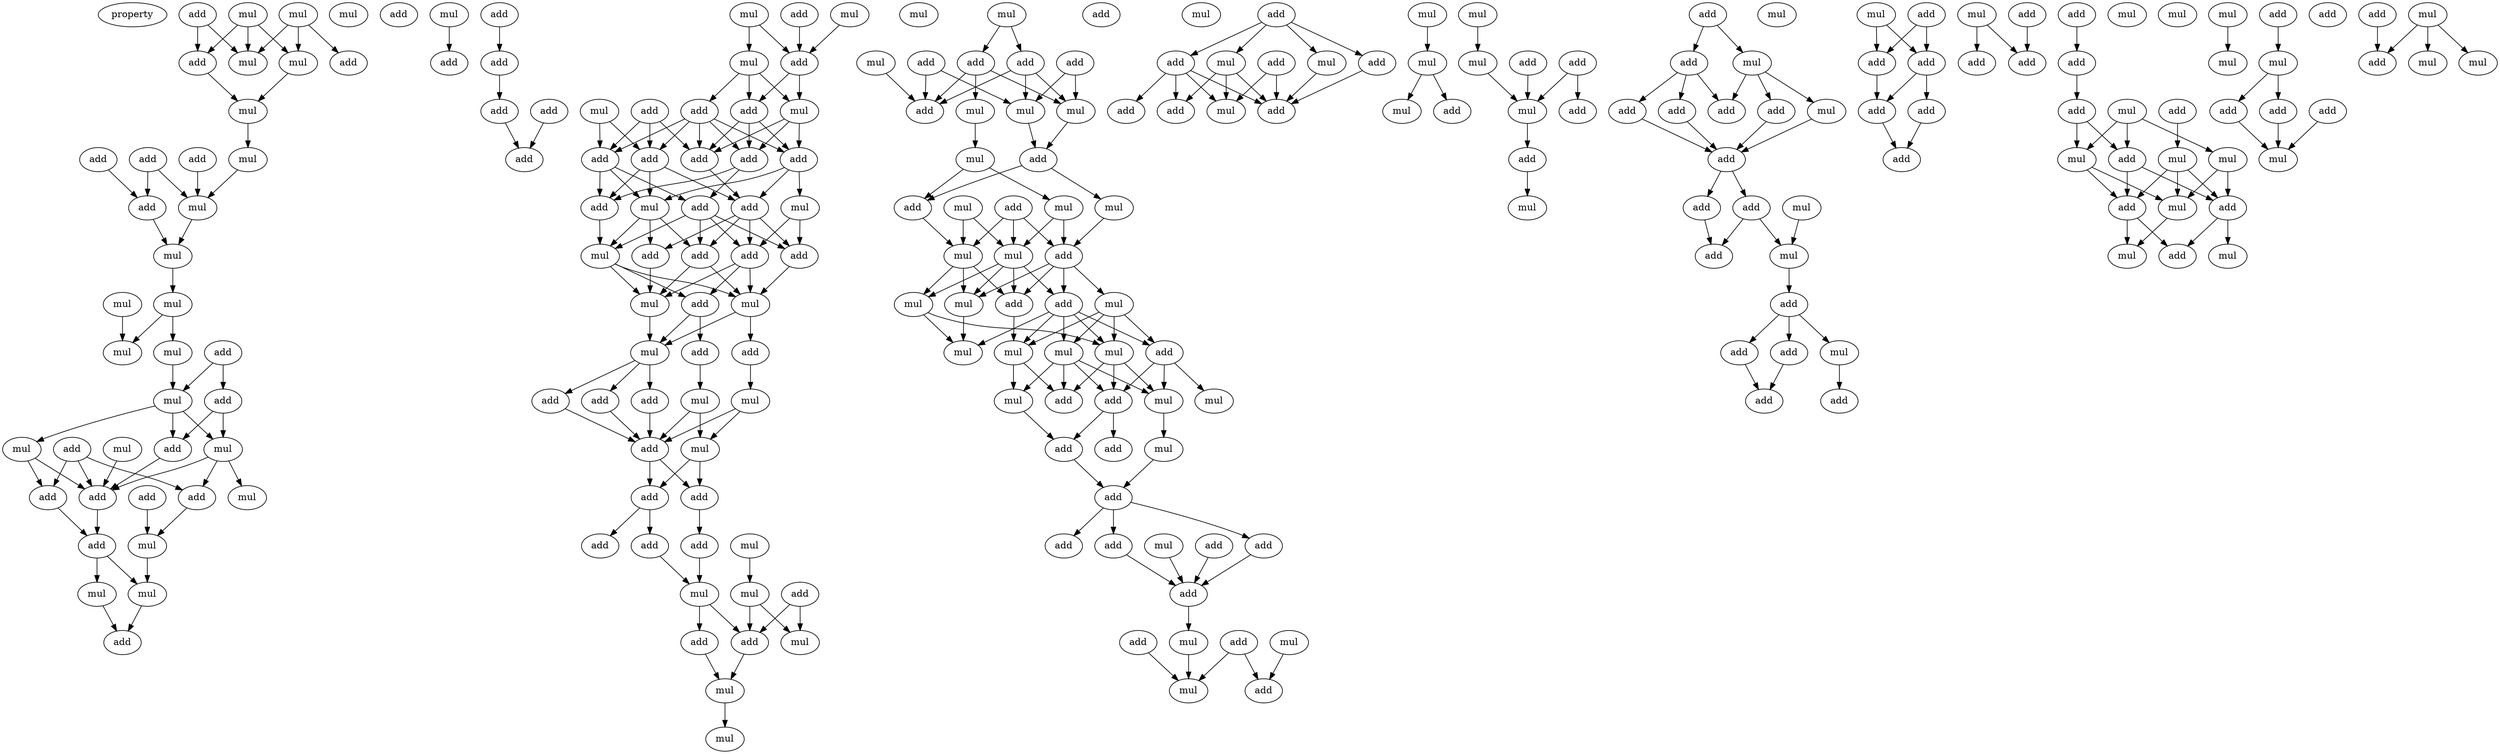 digraph {
    node [fontcolor=black]
    property [mul=2,lf=1.6]
    0 [ label = mul ];
    1 [ label = add ];
    2 [ label = mul ];
    3 [ label = mul ];
    4 [ label = mul ];
    5 [ label = add ];
    6 [ label = add ];
    7 [ label = mul ];
    8 [ label = mul ];
    9 [ label = add ];
    10 [ label = add ];
    11 [ label = mul ];
    12 [ label = add ];
    13 [ label = add ];
    14 [ label = mul ];
    15 [ label = mul ];
    16 [ label = mul ];
    17 [ label = mul ];
    18 [ label = add ];
    19 [ label = mul ];
    20 [ label = add ];
    21 [ label = mul ];
    22 [ label = mul ];
    23 [ label = add ];
    24 [ label = add ];
    25 [ label = mul ];
    26 [ label = mul ];
    27 [ label = mul ];
    28 [ label = add ];
    29 [ label = add ];
    30 [ label = add ];
    31 [ label = add ];
    32 [ label = mul ];
    33 [ label = add ];
    34 [ label = add ];
    35 [ label = mul ];
    36 [ label = mul ];
    37 [ label = mul ];
    38 [ label = mul ];
    39 [ label = add ];
    40 [ label = add ];
    41 [ label = add ];
    42 [ label = add ];
    43 [ label = add ];
    44 [ label = add ];
    45 [ label = add ];
    46 [ label = mul ];
    47 [ label = add ];
    48 [ label = mul ];
    49 [ label = mul ];
    50 [ label = mul ];
    51 [ label = add ];
    52 [ label = add ];
    53 [ label = add ];
    54 [ label = add ];
    55 [ label = mul ];
    56 [ label = mul ];
    57 [ label = add ];
    58 [ label = add ];
    59 [ label = add ];
    60 [ label = add ];
    61 [ label = add ];
    62 [ label = mul ];
    63 [ label = add ];
    64 [ label = add ];
    65 [ label = add ];
    66 [ label = mul ];
    67 [ label = add ];
    68 [ label = add ];
    69 [ label = mul ];
    70 [ label = add ];
    71 [ label = add ];
    72 [ label = mul ];
    73 [ label = mul ];
    74 [ label = add ];
    75 [ label = mul ];
    76 [ label = add ];
    77 [ label = add ];
    78 [ label = mul ];
    79 [ label = add ];
    80 [ label = add ];
    81 [ label = add ];
    82 [ label = mul ];
    83 [ label = mul ];
    84 [ label = add ];
    85 [ label = add ];
    86 [ label = add ];
    87 [ label = add ];
    88 [ label = mul ];
    89 [ label = add ];
    90 [ label = add ];
    91 [ label = add ];
    92 [ label = mul ];
    93 [ label = mul ];
    94 [ label = mul ];
    95 [ label = add ];
    96 [ label = add ];
    97 [ label = mul ];
    98 [ label = mul ];
    99 [ label = mul ];
    100 [ label = mul ];
    101 [ label = add ];
    102 [ label = add ];
    103 [ label = add ];
    104 [ label = add ];
    105 [ label = mul ];
    106 [ label = add ];
    107 [ label = mul ];
    108 [ label = mul ];
    109 [ label = mul ];
    110 [ label = add ];
    111 [ label = mul ];
    112 [ label = add ];
    113 [ label = mul ];
    114 [ label = add ];
    115 [ label = mul ];
    116 [ label = add ];
    117 [ label = mul ];
    118 [ label = mul ];
    119 [ label = mul ];
    120 [ label = add ];
    121 [ label = mul ];
    122 [ label = add ];
    123 [ label = mul ];
    124 [ label = mul ];
    125 [ label = mul ];
    126 [ label = mul ];
    127 [ label = mul ];
    128 [ label = add ];
    129 [ label = add ];
    130 [ label = mul ];
    131 [ label = add ];
    132 [ label = mul ];
    133 [ label = mul ];
    134 [ label = mul ];
    135 [ label = add ];
    136 [ label = add ];
    137 [ label = add ];
    138 [ label = mul ];
    139 [ label = add ];
    140 [ label = add ];
    141 [ label = add ];
    142 [ label = add ];
    143 [ label = add ];
    144 [ label = add ];
    145 [ label = add ];
    146 [ label = mul ];
    147 [ label = add ];
    148 [ label = mul ];
    149 [ label = mul ];
    150 [ label = add ];
    151 [ label = mul ];
    152 [ label = add ];
    153 [ label = mul ];
    154 [ label = add ];
    155 [ label = add ];
    156 [ label = mul ];
    157 [ label = add ];
    158 [ label = add ];
    159 [ label = add ];
    160 [ label = add ];
    161 [ label = mul ];
    162 [ label = mul ];
    163 [ label = mul ];
    164 [ label = mul ];
    165 [ label = mul ];
    166 [ label = add ];
    167 [ label = mul ];
    168 [ label = add ];
    169 [ label = add ];
    170 [ label = add ];
    171 [ label = mul ];
    172 [ label = add ];
    173 [ label = add ];
    174 [ label = mul ];
    175 [ label = add ];
    176 [ label = mul ];
    177 [ label = add ];
    178 [ label = add ];
    179 [ label = mul ];
    180 [ label = add ];
    181 [ label = add ];
    182 [ label = add ];
    183 [ label = mul ];
    184 [ label = add ];
    185 [ label = add ];
    186 [ label = mul ];
    187 [ label = add ];
    188 [ label = add ];
    189 [ label = add ];
    190 [ label = add ];
    191 [ label = mul ];
    192 [ label = mul ];
    193 [ label = add ];
    194 [ label = add ];
    195 [ label = mul ];
    196 [ label = add ];
    197 [ label = add ];
    198 [ label = add ];
    199 [ label = add ];
    200 [ label = add ];
    201 [ label = add ];
    202 [ label = mul ];
    203 [ label = add ];
    204 [ label = add ];
    205 [ label = add ];
    206 [ label = add ];
    207 [ label = add ];
    208 [ label = add ];
    209 [ label = add ];
    210 [ label = mul ];
    211 [ label = add ];
    212 [ label = mul ];
    213 [ label = mul ];
    214 [ label = mul ];
    215 [ label = add ];
    216 [ label = mul ];
    217 [ label = add ];
    218 [ label = mul ];
    219 [ label = mul ];
    220 [ label = add ];
    221 [ label = mul ];
    222 [ label = mul ];
    223 [ label = mul ];
    224 [ label = add ];
    225 [ label = mul ];
    226 [ label = add ];
    227 [ label = mul ];
    228 [ label = add ];
    229 [ label = add ];
    230 [ label = add ];
    231 [ label = add ];
    232 [ label = mul ];
    233 [ label = mul ];
    234 [ label = add ];
    235 [ label = mul ];
    236 [ label = mul ];
    0 -> 4 [ name = 0 ];
    0 -> 5 [ name = 1 ];
    0 -> 7 [ name = 2 ];
    1 -> 6 [ name = 3 ];
    1 -> 7 [ name = 4 ];
    2 -> 4 [ name = 5 ];
    2 -> 6 [ name = 6 ];
    2 -> 7 [ name = 7 ];
    4 -> 8 [ name = 8 ];
    6 -> 8 [ name = 9 ];
    8 -> 11 [ name = 10 ];
    9 -> 14 [ name = 11 ];
    10 -> 13 [ name = 12 ];
    10 -> 14 [ name = 13 ];
    11 -> 14 [ name = 14 ];
    12 -> 13 [ name = 15 ];
    13 -> 15 [ name = 16 ];
    14 -> 15 [ name = 17 ];
    15 -> 16 [ name = 18 ];
    16 -> 19 [ name = 19 ];
    16 -> 21 [ name = 20 ];
    17 -> 19 [ name = 21 ];
    18 -> 22 [ name = 22 ];
    18 -> 23 [ name = 23 ];
    21 -> 22 [ name = 24 ];
    22 -> 24 [ name = 25 ];
    22 -> 25 [ name = 26 ];
    22 -> 26 [ name = 27 ];
    23 -> 24 [ name = 28 ];
    23 -> 26 [ name = 29 ];
    24 -> 31 [ name = 30 ];
    25 -> 29 [ name = 31 ];
    25 -> 31 [ name = 32 ];
    26 -> 30 [ name = 33 ];
    26 -> 31 [ name = 34 ];
    26 -> 32 [ name = 35 ];
    27 -> 31 [ name = 36 ];
    28 -> 29 [ name = 37 ];
    28 -> 30 [ name = 38 ];
    28 -> 31 [ name = 39 ];
    29 -> 34 [ name = 40 ];
    30 -> 35 [ name = 41 ];
    31 -> 34 [ name = 42 ];
    33 -> 35 [ name = 43 ];
    34 -> 36 [ name = 44 ];
    34 -> 38 [ name = 45 ];
    35 -> 38 [ name = 46 ];
    36 -> 39 [ name = 47 ];
    37 -> 40 [ name = 48 ];
    38 -> 39 [ name = 49 ];
    41 -> 42 [ name = 50 ];
    42 -> 43 [ name = 51 ];
    43 -> 45 [ name = 52 ];
    44 -> 45 [ name = 53 ];
    46 -> 51 [ name = 54 ];
    47 -> 51 [ name = 55 ];
    48 -> 50 [ name = 56 ];
    48 -> 51 [ name = 57 ];
    50 -> 52 [ name = 58 ];
    50 -> 53 [ name = 59 ];
    50 -> 55 [ name = 60 ];
    51 -> 52 [ name = 61 ];
    51 -> 55 [ name = 62 ];
    52 -> 58 [ name = 63 ];
    52 -> 59 [ name = 64 ];
    52 -> 60 [ name = 65 ];
    53 -> 57 [ name = 66 ];
    53 -> 58 [ name = 67 ];
    53 -> 59 [ name = 68 ];
    53 -> 60 [ name = 69 ];
    53 -> 61 [ name = 70 ];
    54 -> 57 [ name = 71 ];
    54 -> 60 [ name = 72 ];
    54 -> 61 [ name = 73 ];
    55 -> 58 [ name = 74 ];
    55 -> 59 [ name = 75 ];
    55 -> 60 [ name = 76 ];
    56 -> 57 [ name = 77 ];
    56 -> 61 [ name = 78 ];
    57 -> 63 [ name = 79 ];
    57 -> 64 [ name = 80 ];
    57 -> 66 [ name = 81 ];
    58 -> 63 [ name = 82 ];
    58 -> 65 [ name = 83 ];
    59 -> 62 [ name = 84 ];
    59 -> 64 [ name = 85 ];
    59 -> 66 [ name = 86 ];
    60 -> 64 [ name = 87 ];
    61 -> 63 [ name = 88 ];
    61 -> 65 [ name = 89 ];
    61 -> 66 [ name = 90 ];
    62 -> 70 [ name = 91 ];
    62 -> 71 [ name = 92 ];
    63 -> 69 [ name = 93 ];
    64 -> 67 [ name = 94 ];
    64 -> 68 [ name = 95 ];
    64 -> 70 [ name = 96 ];
    64 -> 71 [ name = 97 ];
    65 -> 68 [ name = 98 ];
    65 -> 69 [ name = 99 ];
    65 -> 70 [ name = 100 ];
    65 -> 71 [ name = 101 ];
    66 -> 67 [ name = 102 ];
    66 -> 68 [ name = 103 ];
    66 -> 69 [ name = 104 ];
    67 -> 72 [ name = 105 ];
    68 -> 72 [ name = 106 ];
    68 -> 73 [ name = 107 ];
    69 -> 72 [ name = 108 ];
    69 -> 73 [ name = 109 ];
    69 -> 74 [ name = 110 ];
    70 -> 72 [ name = 111 ];
    70 -> 73 [ name = 112 ];
    70 -> 74 [ name = 113 ];
    71 -> 73 [ name = 114 ];
    72 -> 75 [ name = 115 ];
    73 -> 75 [ name = 116 ];
    73 -> 76 [ name = 117 ];
    74 -> 75 [ name = 118 ];
    74 -> 77 [ name = 119 ];
    75 -> 79 [ name = 120 ];
    75 -> 80 [ name = 121 ];
    75 -> 81 [ name = 122 ];
    76 -> 82 [ name = 123 ];
    77 -> 78 [ name = 124 ];
    78 -> 83 [ name = 125 ];
    78 -> 84 [ name = 126 ];
    79 -> 84 [ name = 127 ];
    80 -> 84 [ name = 128 ];
    81 -> 84 [ name = 129 ];
    82 -> 83 [ name = 130 ];
    82 -> 84 [ name = 131 ];
    83 -> 85 [ name = 132 ];
    83 -> 86 [ name = 133 ];
    84 -> 85 [ name = 134 ];
    84 -> 86 [ name = 135 ];
    85 -> 87 [ name = 136 ];
    85 -> 90 [ name = 137 ];
    86 -> 89 [ name = 138 ];
    88 -> 92 [ name = 139 ];
    89 -> 93 [ name = 140 ];
    90 -> 93 [ name = 141 ];
    91 -> 94 [ name = 142 ];
    91 -> 95 [ name = 143 ];
    92 -> 94 [ name = 144 ];
    92 -> 95 [ name = 145 ];
    93 -> 95 [ name = 146 ];
    93 -> 96 [ name = 147 ];
    95 -> 97 [ name = 148 ];
    96 -> 97 [ name = 149 ];
    97 -> 98 [ name = 150 ];
    99 -> 102 [ name = 151 ];
    99 -> 104 [ name = 152 ];
    100 -> 106 [ name = 153 ];
    101 -> 105 [ name = 154 ];
    101 -> 106 [ name = 155 ];
    102 -> 106 [ name = 156 ];
    102 -> 107 [ name = 157 ];
    102 -> 108 [ name = 158 ];
    103 -> 105 [ name = 159 ];
    103 -> 107 [ name = 160 ];
    104 -> 105 [ name = 161 ];
    104 -> 106 [ name = 162 ];
    104 -> 107 [ name = 163 ];
    105 -> 110 [ name = 164 ];
    107 -> 110 [ name = 165 ];
    108 -> 109 [ name = 166 ];
    109 -> 112 [ name = 167 ];
    109 -> 113 [ name = 168 ];
    110 -> 112 [ name = 169 ];
    110 -> 115 [ name = 170 ];
    111 -> 117 [ name = 171 ];
    111 -> 118 [ name = 172 ];
    112 -> 118 [ name = 173 ];
    113 -> 116 [ name = 174 ];
    113 -> 117 [ name = 175 ];
    114 -> 116 [ name = 176 ];
    114 -> 117 [ name = 177 ];
    114 -> 118 [ name = 178 ];
    115 -> 116 [ name = 179 ];
    116 -> 119 [ name = 180 ];
    116 -> 120 [ name = 181 ];
    116 -> 121 [ name = 182 ];
    116 -> 122 [ name = 183 ];
    117 -> 119 [ name = 184 ];
    117 -> 120 [ name = 185 ];
    117 -> 122 [ name = 186 ];
    117 -> 123 [ name = 187 ];
    118 -> 119 [ name = 188 ];
    118 -> 120 [ name = 189 ];
    118 -> 123 [ name = 190 ];
    119 -> 127 [ name = 191 ];
    120 -> 124 [ name = 192 ];
    121 -> 124 [ name = 193 ];
    121 -> 125 [ name = 194 ];
    121 -> 126 [ name = 195 ];
    121 -> 128 [ name = 196 ];
    122 -> 124 [ name = 197 ];
    122 -> 125 [ name = 198 ];
    122 -> 126 [ name = 199 ];
    122 -> 127 [ name = 200 ];
    122 -> 128 [ name = 201 ];
    123 -> 125 [ name = 202 ];
    123 -> 127 [ name = 203 ];
    124 -> 131 [ name = 204 ];
    124 -> 133 [ name = 205 ];
    125 -> 129 [ name = 206 ];
    125 -> 131 [ name = 207 ];
    125 -> 132 [ name = 208 ];
    126 -> 129 [ name = 209 ];
    126 -> 131 [ name = 210 ];
    126 -> 132 [ name = 211 ];
    126 -> 133 [ name = 212 ];
    128 -> 129 [ name = 213 ];
    128 -> 130 [ name = 214 ];
    128 -> 132 [ name = 215 ];
    129 -> 135 [ name = 216 ];
    129 -> 136 [ name = 217 ];
    132 -> 134 [ name = 218 ];
    133 -> 136 [ name = 219 ];
    134 -> 137 [ name = 220 ];
    136 -> 137 [ name = 221 ];
    137 -> 139 [ name = 222 ];
    137 -> 141 [ name = 223 ];
    137 -> 142 [ name = 224 ];
    138 -> 143 [ name = 225 ];
    139 -> 143 [ name = 226 ];
    140 -> 143 [ name = 227 ];
    142 -> 143 [ name = 228 ];
    143 -> 148 [ name = 229 ];
    144 -> 149 [ name = 230 ];
    145 -> 149 [ name = 231 ];
    145 -> 150 [ name = 232 ];
    146 -> 150 [ name = 233 ];
    148 -> 149 [ name = 234 ];
    152 -> 153 [ name = 235 ];
    152 -> 154 [ name = 236 ];
    152 -> 156 [ name = 237 ];
    152 -> 157 [ name = 238 ];
    153 -> 158 [ name = 239 ];
    153 -> 159 [ name = 240 ];
    153 -> 162 [ name = 241 ];
    154 -> 158 [ name = 242 ];
    154 -> 159 [ name = 243 ];
    154 -> 160 [ name = 244 ];
    154 -> 162 [ name = 245 ];
    155 -> 159 [ name = 246 ];
    155 -> 162 [ name = 247 ];
    156 -> 159 [ name = 248 ];
    157 -> 159 [ name = 249 ];
    161 -> 163 [ name = 250 ];
    163 -> 164 [ name = 251 ];
    163 -> 166 [ name = 252 ];
    165 -> 167 [ name = 253 ];
    167 -> 171 [ name = 254 ];
    168 -> 170 [ name = 255 ];
    168 -> 171 [ name = 256 ];
    169 -> 171 [ name = 257 ];
    171 -> 172 [ name = 258 ];
    172 -> 174 [ name = 259 ];
    173 -> 175 [ name = 260 ];
    173 -> 176 [ name = 261 ];
    175 -> 177 [ name = 262 ];
    175 -> 180 [ name = 263 ];
    175 -> 181 [ name = 264 ];
    176 -> 178 [ name = 265 ];
    176 -> 179 [ name = 266 ];
    176 -> 180 [ name = 267 ];
    177 -> 182 [ name = 268 ];
    178 -> 182 [ name = 269 ];
    179 -> 182 [ name = 270 ];
    181 -> 182 [ name = 271 ];
    182 -> 184 [ name = 272 ];
    182 -> 185 [ name = 273 ];
    183 -> 186 [ name = 274 ];
    184 -> 187 [ name = 275 ];
    185 -> 186 [ name = 276 ];
    185 -> 187 [ name = 277 ];
    186 -> 188 [ name = 278 ];
    188 -> 189 [ name = 279 ];
    188 -> 190 [ name = 280 ];
    188 -> 191 [ name = 281 ];
    189 -> 194 [ name = 282 ];
    190 -> 194 [ name = 283 ];
    191 -> 193 [ name = 284 ];
    195 -> 197 [ name = 285 ];
    195 -> 198 [ name = 286 ];
    196 -> 197 [ name = 287 ];
    196 -> 198 [ name = 288 ];
    197 -> 199 [ name = 289 ];
    197 -> 200 [ name = 290 ];
    198 -> 199 [ name = 291 ];
    199 -> 201 [ name = 292 ];
    200 -> 201 [ name = 293 ];
    202 -> 204 [ name = 294 ];
    202 -> 206 [ name = 295 ];
    203 -> 206 [ name = 296 ];
    205 -> 207 [ name = 297 ];
    207 -> 208 [ name = 298 ];
    208 -> 211 [ name = 299 ];
    208 -> 212 [ name = 300 ];
    209 -> 214 [ name = 301 ];
    210 -> 211 [ name = 302 ];
    210 -> 212 [ name = 303 ];
    210 -> 213 [ name = 304 ];
    211 -> 215 [ name = 305 ];
    211 -> 217 [ name = 306 ];
    212 -> 216 [ name = 307 ];
    212 -> 217 [ name = 308 ];
    213 -> 215 [ name = 309 ];
    213 -> 216 [ name = 310 ];
    214 -> 215 [ name = 311 ];
    214 -> 216 [ name = 312 ];
    214 -> 217 [ name = 313 ];
    215 -> 218 [ name = 314 ];
    215 -> 220 [ name = 315 ];
    216 -> 219 [ name = 316 ];
    217 -> 219 [ name = 317 ];
    217 -> 220 [ name = 318 ];
    223 -> 225 [ name = 319 ];
    224 -> 227 [ name = 320 ];
    227 -> 229 [ name = 321 ];
    227 -> 230 [ name = 322 ];
    228 -> 233 [ name = 323 ];
    229 -> 233 [ name = 324 ];
    230 -> 233 [ name = 325 ];
    231 -> 234 [ name = 326 ];
    232 -> 234 [ name = 327 ];
    232 -> 235 [ name = 328 ];
    232 -> 236 [ name = 329 ];
}
